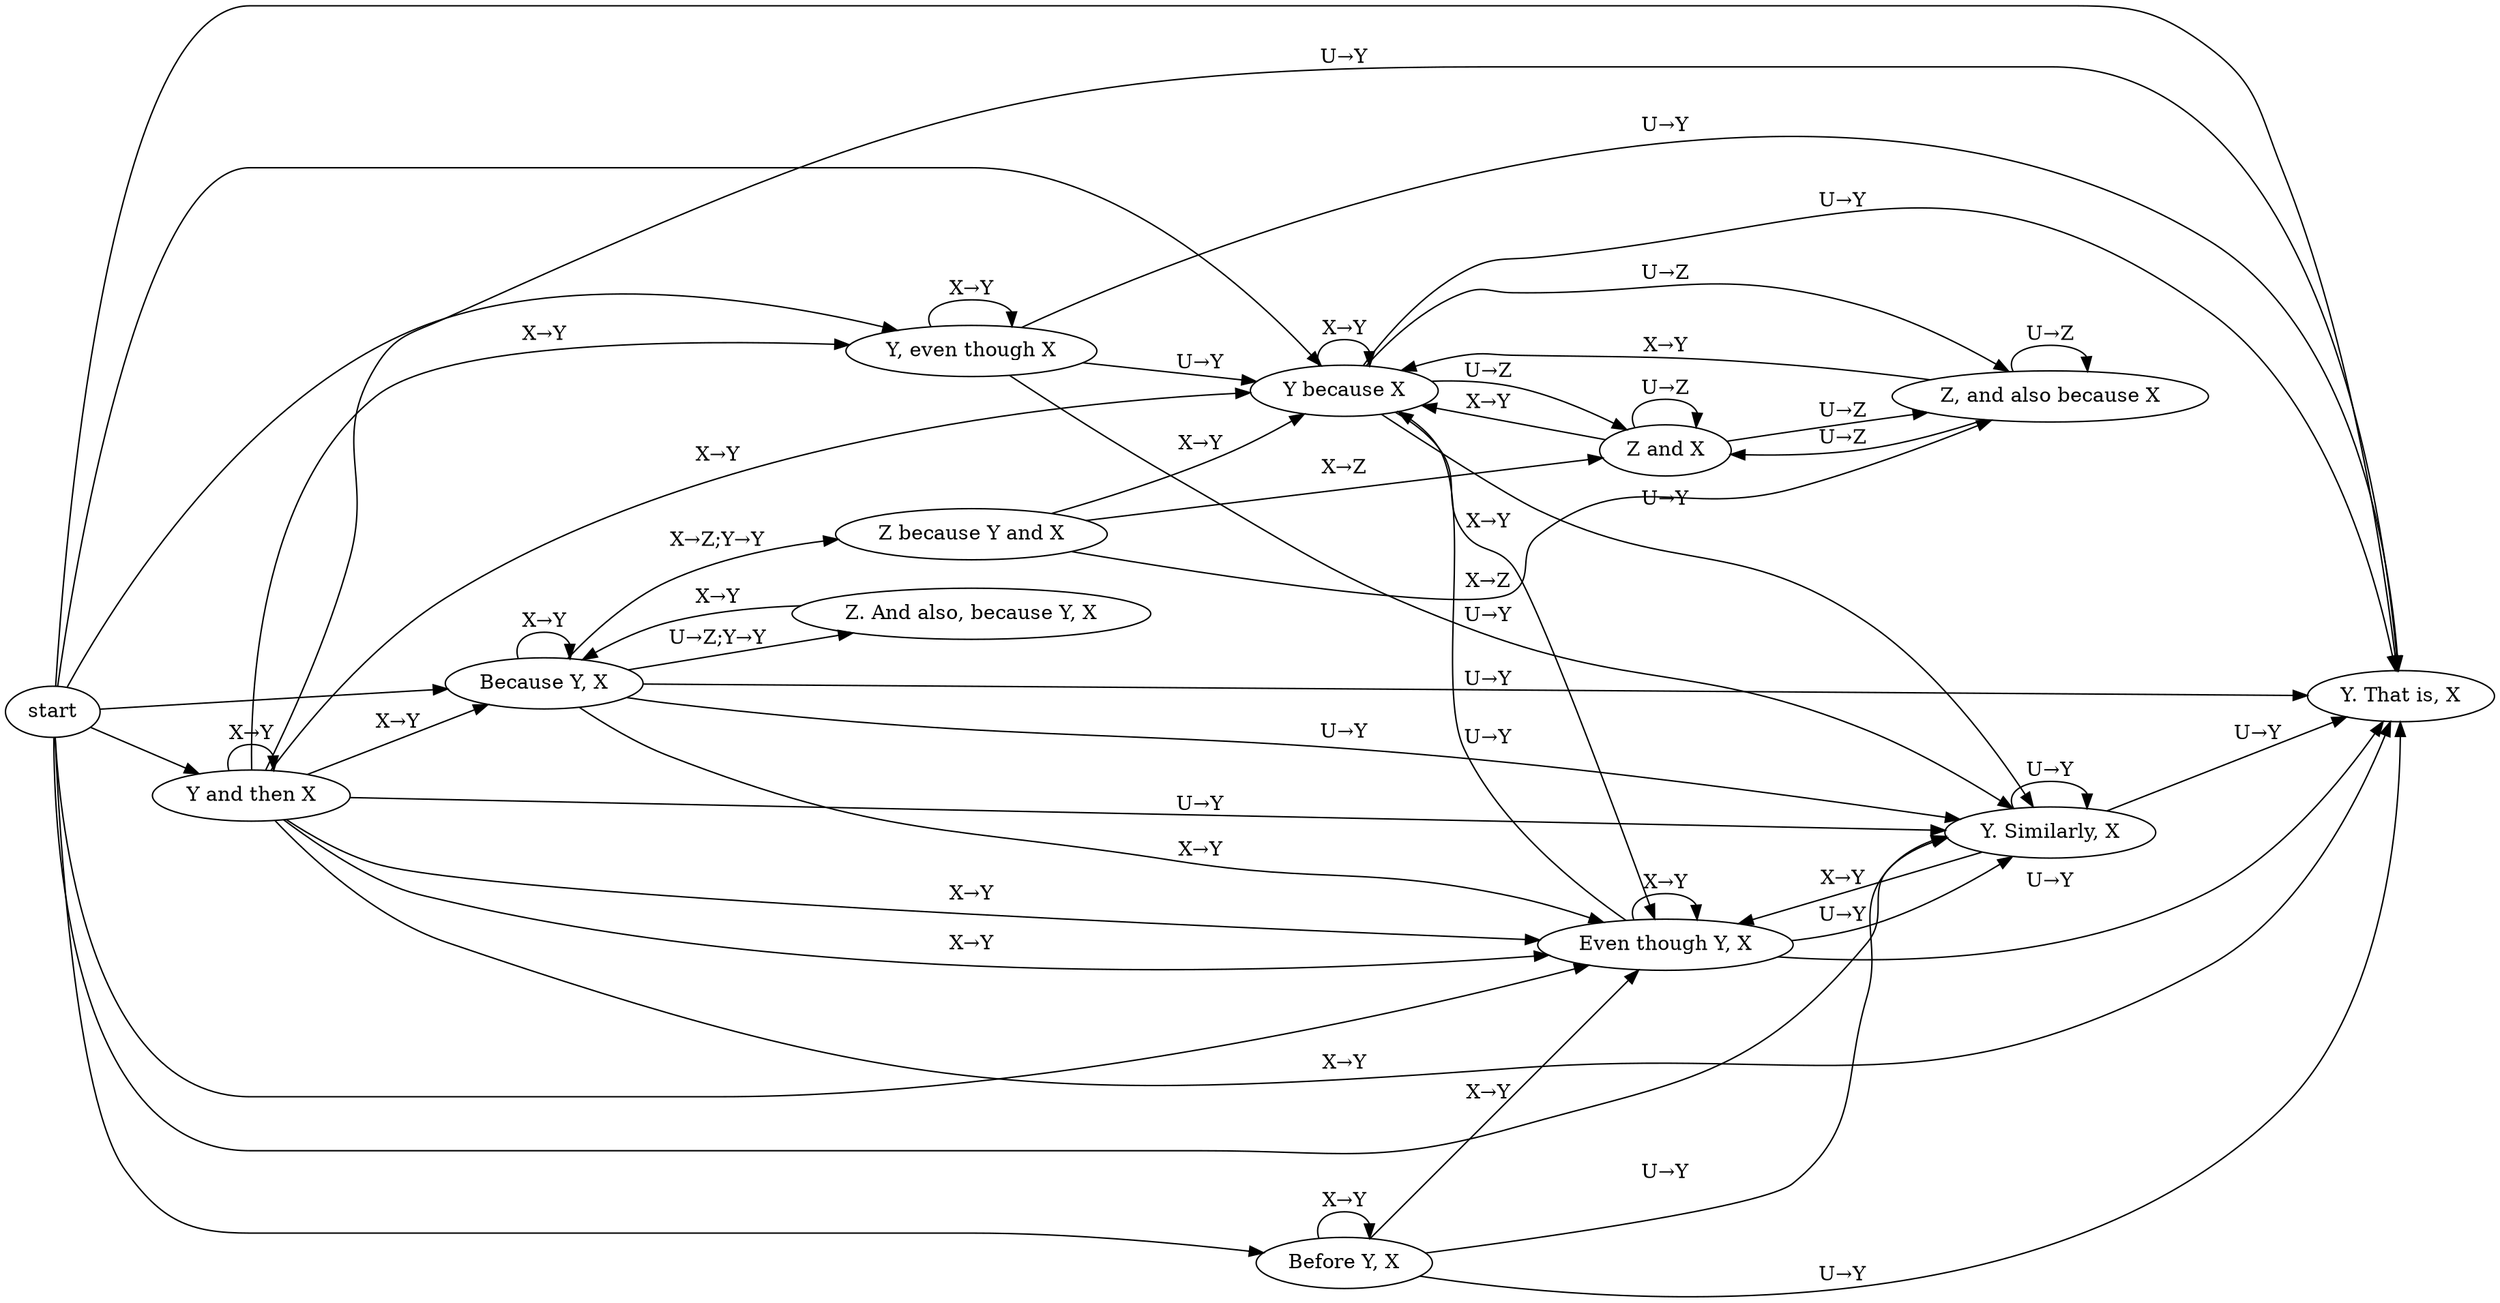 digraph {
   rankdir=LR 
	start -> "Y because X", "Because Y, X",
			 "Y and then X", "Before Y, X",
			 "Y, even though X", "Even though Y, X",
			 "Y. That is, X", "Y. Similarly, X"
    "Y because X" -> "Y because X" [label="X→Y"]
    "Because Y, X" -> "Because Y, X" [label="X→Y"]
    "Y and then X" -> "Y and then X" [label="X→Y"]
    "Before Y, X" -> "Before Y, X" [label="X→Y"]
    "Y, even though X" -> "Y because X" [label="U→Y"]
    "Even though Y, X" -> "Y because X" [label="U→Y"]
    "Y. That is, X"
    "Y because X" -> "Z and X" [label="U→Z"]
    "Y because X" -> 
    	"Z, and also because X" [label="U→Z"]
    "Because Y, X" -> 
    	"Z. And also, because Y, X" [label="U→Z;Y→Y"]
    "Because Y, X" -> 
    	"Z because Y and X" [label="X→Z;Y→Y"]
    "Y because X" -> "Even though Y, X" [label="X→Y"]
    "Because Y, X" -> "Even though Y, X" [label="X→Y"]
    "Y and then X" -> "Even though Y, X" [label="X→Y"]
    "Before Y, X" -> "Even though Y, X" [label="X→Y"]
    "Y. Similarly, X" -> "Even though Y, X" [label="X→Y"]
    "Even though Y, X" -> 
    	"Even though Y, X" [label="X→Y"]
    "Y, even though X" -> "Y, even though X" [label="X→Y"]
    "Y because X" -> "Y. That is, X" [label="U→Y"]
    "Because Y, X" -> "Y. That is, X" [label="U→Y"]
    "Y and then X" -> "Y. That is, X" [label="U→Y"]
    "Before Y, X" -> "Y. That is, X" [label="U→Y"]
    "Y, even though X" -> "Y. That is, X" [label="U→Y"]
    "Even though Y, X" -> "Y. That is, X" [label="U→Y"]
    "Y. Similarly, X" -> "Y. That is, X" [label="U→Y"]
    "Y because X" -> "Y. Similarly, X" [label="U→Y"]
    "Because Y, X" -> "Y. Similarly, X" [label="U→Y"]
    "Y and then X" -> "Y. Similarly, X" [label="U→Y"]
    "Before Y, X" -> "Y. Similarly, X" [label="U→Y"]
    "Y, even though X" -> "Y. Similarly, X" [label="U→Y"]
    "Even though Y, X" -> "Y. Similarly, X" [label="U→Y"]
    "Y. Similarly, X" -> "Y. Similarly, X" [label="U→Y"]
    "Z. And also, because Y, X" -> "Because Y, X" [label="X→Y"]
    "Z because Y and X" -> "Y because X" [label="X→Y"]
    "Z and X" -> "Y because X" [label="X→Y"]
    "Z, and also because X" -> 
    	"Y because X" [label="X→Y"]
    "Z and X" -> "Z and X" [label="U→Z"]
    "Z, and also because X" -> "Z and X" [label="U→Z"]
    "Z because Y and X" -> "Z and X" [label="X→Z"]
    "Z and X" -> "Z, and also because X" [label="U→Z"]
    "Z, and also because X" -> "Z, and also because X" [label="U→Z"]
    "Z because Y and X" -> "Z, and also because X" [label="X→Z"]
    "Y and then X" -> "Y because X" [label="X→Y"]
    "Y and then X" -> "Because Y, X" [label="X→Y"]
    "Y and then X" -> "Even though Y, X" [label="X→Y"]
    "Y and then X" -> "Y, even though X" [label="X→Y"]
    "Y and then X" -> "Y. That is, X" [label="X→Y"]
}

/*
# layer 1

## explanation

* The girl held her hair above her head because __she wanted to go on the ride__.
* Because the girl held her hair above her head, __the man frowned__.

## narration/occasion

* The girl held her hair above her head and then __the man pointed her to kiddie land__.
* Before the girl held her hair above her head, __she made puppy eyes at the man__.

## contrast

* The girl held her hair above her head, even though __that won't actually make her tall enough to go on the ride__.
* Even though the girl held her hair above her head, __the man still wouldn't let her go on the ride__.

## elaboration

* The girl held her hair above her head. That is, __she pulled on her pony tails and stood on her tip-toes__.

## parallel

* The girl held her hair above her head. Similarly, __she put on a tall hat__.

# layer 2

## explanation

* Because the girl held her hair above her head, the man frowned. Because the man frowned, __the girl knew she had to try a new strategy__.
* The man frowned because the girl held her hair above her head __and he wasn't in a very humoring mood__.
* Because the girl held her hair above her head, the man frowned. And also, because the girl held her hair above her head, __he smiled a little bit__.
* The girl held her hair above her head because she wanted to go on the ride. She wanted to go on the ride because __rides are fun__.
* The girl held her hair above her head because she wanted to go on the ride and __she thought that would make her tall enough__.
* The girl held her hair above her head because she wanted to go on the ride, and also because __she is silly__.
* Even though the girl held her hair above her head, the man still wouldn't let her go on the ride because __she's not tall enough__.
* The girl held her hair above her head even though that won't actually make her tall enough to go on the ride because __she thought it might count__.

## narration/occasion

* The girl held her hair above her head and then the man pointed her to kiddie land. And then __the girl made an angry face at him__.
* Before the girl held her hair above her head, she made puppy eyes at the man. Before she made puppy eyes at the man, __the man pointed to the sign__.

## contrast

* The girl held her hair above her head because she wanted to go on the ride. Even though she wanted to go on the ride, __the man wouldn't let her__.
* Because the girl held her hair above her head, the man frowned. Even though the man frowned, __he smiled just a little bit__.
* The girl held her hair above her head and then the man pointed her to kiddie land. Even though the man pointed her to kiddie land, she didn't go.
* Before the girl held her hair above her head, she made puppy eyes at the man. Even though she made puppy eyes at the man, __he didn't let her go on the ride__.
* The girl held her hair above her head. Similarly, she put on a tall hat. Even though she put on a tall hat, __she still wasn't tall enough to get on the ride__.
* Even though the girl held her hair above her head, the man still wouldn't let her go on the ride. Even though the man still wouldn't let her go on the ride, __she didn't give up__.
* The girl held her hair above her head even though that won't actually make her tall enough to go on the ride. That won't actually make her tall enough to go on the ride, even though __it does technically make a part of her reach the requisite height__.

questionable contrast continuations (do not include in graph):

* The girl held her hair above her head even though that won't actually make her tall enough to go on the ride. Even though that won't actually maker her tall enough to go on the ride, __it's kind of a cute idea__.
* Even though the girl held her hair above her head, the man still wouldn't let her go on the ride. The man still wouldn't let her go on the ride, __even though she wanted to go on the ride__.

elaboration

* The girl held her hair above her head because she wanted to go on the ride. That is, __she did what she could to solve an unsolvable problem__.
* Because the girl held her hair above her head, the man frowned. That is, __he wasn't swayed by her attempt__.
* The girl held her hair above her head and then the man pointed her to kiddie land. That is, __he wanted her to go to the little kid's area__.
* Before the girl held her hair above her head, she made puppy eyes at the man. That is, __she was sad and she wanted him take pity on her and let her onto the ride__.
* The girl held her hair above her head, even though that won't actually make her tall enough to go on the ride. That is, __she's making a bootless effort__.
* Even though the girl held her hair above her head, the man still wouldn't let her go on the ride. That is, __her solution didn't work__.
* The girl held her hair above her head. Similarly, she put on a tall hat. That is, __she's trying creative ways to make herself taller__.

parallel

* Before the girl held her hair above her head, she made puppy eyes at the man. Similarly, __before she smirked, she made an angry face__.
* The girl held her hair above her head. Similarly, she put on a tall hat. Similarly, __she stood on popcorn shoes__.
* The girl held her hair above her head because she wanted to go on the ride. Similarly, __she wore a tall hat__.
* Because the girl held her hair above her head, the man frowned. Similarly, __he looked kind of angry when he stopped her from going on the ride__.
* The girl held her hair above her head and then the man pointed her to kiddie land. Similarly, __she wore the giraffe hat and then he took it away__.
* The girl held her hair above her head, even though that won't actually make her tall enough to go on the ride. Similarly, __she tried the giraffe hat and the popcorn shoes__.
* Even though the girl held her hair above her head, __the man still wouldn't let her go on the ride__. Similarly, __he didn't let her on with the giraffe hat or the popcorn shoes either__.

# layer 3

## explanation

### Because Y, X

* Because the girl held her hair above her head, the man frowned. Because the man frowned, the girl knew she had to try a new strategy. Because the girl knew she had to try a new strategy, __she went to get a tall hat__.
* Because the girl held her hair above her head, the man frowned. And also, because the girl held her hair above her head, he smiled a little bit. Because he smiled a little bit, __he maybe isn't that humorless__.

### Y because X

#### Y because X
* The girl held her hair above her head because she wanted to go on the ride. She wanted to go on the ride because rides are fun. Rides are fun because __they are fast and exciting__.
* Even though the girl held her hair above her head, the man still wouldn't let her go on the ride because she's not tall enough. She's not tall enough because __she is a kid__.
* The girl held her hair above her head even though that won't actually make her tall enough to go on the ride because she thought it might count. She thought it might count because __technically a part of her is above the height requirement on the sign__.
* The man frowned because the girl held her hair above her head and he wasn't in a very humoring mood. He wasn't in a very humoring mood because __he gets kids coming up to him and trying to get on the rides all day__.

#### Y, even though X

* The girl held her hair above her head even though that won't actually make her tall enough to go on the ride. That won't actually make her tall enough to go on the ride, even though it does technically make a part of her reach the requisite height. It does technically make a part of her reach the requisite height because __her hair is technically a part of her__.

#### Even though Y, X

* The girl held her hair above her head because she wanted to go on the ride. Even though she wanted to go on the ride, the man wouldn't let her. The man wouldn't let her because __she's too short__.
* Because the girl held her hair above her head, the man frowned. Even though the man frowned, he smiled just a little bit. He smiled just a little bit because __she is cute__.
* The girl held her hair above her head and then the man pointed her to kiddie land. Even though the man pointed her to kiddie land, she didn't go. She didn't go because __kiddie land is boring__.
* Before the girl held her hair above her head, she made puppy eyes at the man. Even though she made puppy eyes at the man, he didn't let her go on the ride. He didn't let her go on the ride because __he would get fired__.
* The girl held her hair above her head. Similarly, she put on a tall hat. Even though she put on a tall hat, she still wasn't tall enough to get on the ride. She still wasn't tall enough to get on the ride because __hair doesn't count__.
* Even though the girl held her hair above her head, the man still wouldn't let her go on the ride. Even though the man still wouldn't let her go on the ride, she didn't give up. She didn't give up because __she is tenacious__.

#### Z, and also because X

* The girl held her hair above her head because she wanted to go on the ride, and also because she is silly. She is silly because __she is a kid__.

#### Z and X
* The girl held her hair above her head because she wanted to go on the ride and she thought that would make her tall enough. She thought that would make her tall enough because __technically a part of her is above the height requirement on the sign__.

### Z and X

* The man frowned because the girl held her hair above her head and he wasn't in a very humoring mood and __it's his job to tell kids "no"__.
* The girl held her hair above her head because she wanted to go on the ride. She wanted to go on the ride because rides are fun and __she wants to be a big kid__.
* The girl held her hair above her head because she wanted to go on the ride and she thought that would make her tall enough and __it was worth a try__.
* The girl held her hair above her head because she wanted to go on the ride, and also because she is silly and __doesn't know any better__.
* Even though the girl held her hair above her head, the man still wouldn't let her go on the ride because she's not tall enough and __it's dangerous__.
* The girl held her hair above her head even though that won't actually make her tall enough to go on the ride because she thought it might count and __it's worth a try__.
* Because the girl held her hair above her head, the man frowned. The girl knew she had to try a new strategy because the man frowned and __wouldn't let her on the ride__.
* Because the girl held her hair above her head, the man frowned. But also, he smiled a little bit because the girl held her hair above her head and __that's kind of cute__.

### Z, and also because X

* The man frowned because the girl held her hair above her head and he wasn't in a very humoring mood, and also because __kids are annoying__.
* The girl held her hair above her head because she wanted to go on the ride. She wanted to go on the ride because rides are fun, and also because __she's never been on a big ride before__.
* The girl held her hair above her head because she wanted to go on the ride and she thought that would make her tall enough, and also because __she's a goof__.
* The girl held her hair above her head because she wanted to go on the ride, and also because she is silly, and also because __it's a cartoon__.
* Even though the girl held her hair above her head, the man still wouldn't let her go on the ride because she's not tall enough, and also because __of liability issues__.
* The girl held her hair above her head even though that won't actually make her tall enough to go on the ride because she thought it might count, and also because __it's a cartoon__.

### Z because Y and X

Because the girl held her hair above her head, the man frowned. The girl knew she had to try a new strategy because the man frowned and __he's in charge__.

### Z, And also, because Y, X

* Because the girl held her hair above her head, the man frowned. Because the man frowned, the girl knew she had to try a new strategy. And also, because the man frowned, __she probably doesn't like him__.
* Because the girl held her hair above her head, the man frowned. And also, because the girl held her hair above her head, he smiled a little bit. And also, because the girl held her hair above her head, __we can tell she's silly__.

narration/occasion
contrast
elaboration
parallel

*/